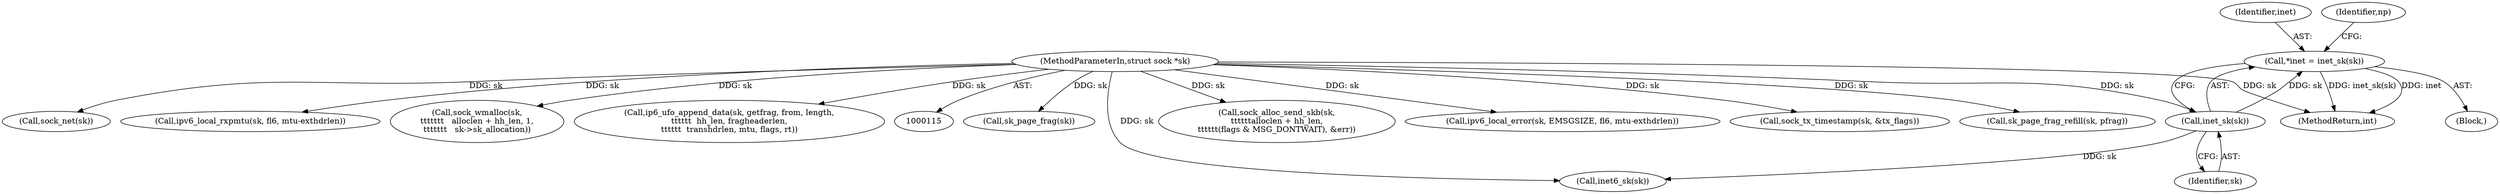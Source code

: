 digraph "0_linux_75a493e60ac4bbe2e977e7129d6d8cbb0dd236be@pointer" {
"1000130" [label="(Call,*inet = inet_sk(sk))"];
"1000132" [label="(Call,inet_sk(sk))"];
"1000116" [label="(MethodParameterIn,struct sock *sk)"];
"1001176" [label="(Call,sk_page_frag(sk))"];
"1000137" [label="(Call,inet6_sk(sk))"];
"1000911" [label="(Call,sock_alloc_send_skb(sk,\n\t\t\t\t\t\talloclen + hh_len,\n\t\t\t\t\t\t(flags & MSG_DONTWAIT), &err))"];
"1000628" [label="(Call,ipv6_local_error(sk, EMSGSIZE, fl6, mtu-exthdrlen))"];
"1000116" [label="(MethodParameterIn,struct sock *sk)"];
"1001327" [label="(MethodReturn,int)"];
"1000644" [label="(Call,sock_tx_timestamp(sk, &tx_flags))"];
"1001184" [label="(Call,sk_page_frag_refill(sk, pfrag))"];
"1001319" [label="(Call,sock_net(sk))"];
"1000675" [label="(Call,ipv6_local_rxpmtu(sk, fl6, mtu-exthdrlen))"];
"1000133" [label="(Identifier,sk)"];
"1000940" [label="(Call,sock_wmalloc(sk,\n\t\t\t\t\t\t\t   alloclen + hh_len, 1,\n\t\t\t\t\t\t\t   sk->sk_allocation))"];
"1000131" [label="(Identifier,inet)"];
"1000701" [label="(Call,ip6_ufo_append_data(sk, getfrag, from, length,\n\t\t\t\t\t\t  hh_len, fragheaderlen,\n\t\t\t\t\t\t  transhdrlen, mtu, flags, rt))"];
"1000130" [label="(Call,*inet = inet_sk(sk))"];
"1000136" [label="(Identifier,np)"];
"1000128" [label="(Block,)"];
"1000132" [label="(Call,inet_sk(sk))"];
"1000130" -> "1000128"  [label="AST: "];
"1000130" -> "1000132"  [label="CFG: "];
"1000131" -> "1000130"  [label="AST: "];
"1000132" -> "1000130"  [label="AST: "];
"1000136" -> "1000130"  [label="CFG: "];
"1000130" -> "1001327"  [label="DDG: inet_sk(sk)"];
"1000130" -> "1001327"  [label="DDG: inet"];
"1000132" -> "1000130"  [label="DDG: sk"];
"1000132" -> "1000133"  [label="CFG: "];
"1000133" -> "1000132"  [label="AST: "];
"1000116" -> "1000132"  [label="DDG: sk"];
"1000132" -> "1000137"  [label="DDG: sk"];
"1000116" -> "1000115"  [label="AST: "];
"1000116" -> "1001327"  [label="DDG: sk"];
"1000116" -> "1000137"  [label="DDG: sk"];
"1000116" -> "1000628"  [label="DDG: sk"];
"1000116" -> "1000644"  [label="DDG: sk"];
"1000116" -> "1000675"  [label="DDG: sk"];
"1000116" -> "1000701"  [label="DDG: sk"];
"1000116" -> "1000911"  [label="DDG: sk"];
"1000116" -> "1000940"  [label="DDG: sk"];
"1000116" -> "1001176"  [label="DDG: sk"];
"1000116" -> "1001184"  [label="DDG: sk"];
"1000116" -> "1001319"  [label="DDG: sk"];
}

